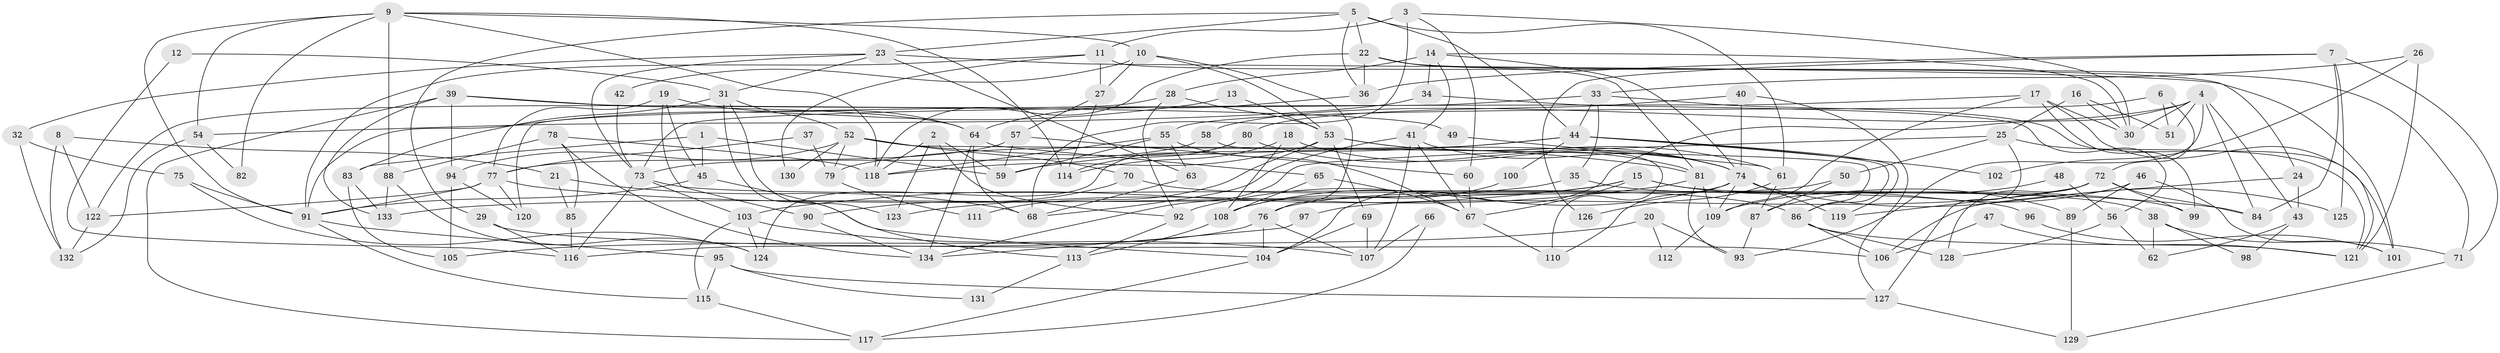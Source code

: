// Generated by graph-tools (version 1.1) at 2025/26/03/09/25 03:26:18]
// undirected, 134 vertices, 268 edges
graph export_dot {
graph [start="1"]
  node [color=gray90,style=filled];
  1;
  2;
  3;
  4;
  5;
  6;
  7;
  8;
  9;
  10;
  11;
  12;
  13;
  14;
  15;
  16;
  17;
  18;
  19;
  20;
  21;
  22;
  23;
  24;
  25;
  26;
  27;
  28;
  29;
  30;
  31;
  32;
  33;
  34;
  35;
  36;
  37;
  38;
  39;
  40;
  41;
  42;
  43;
  44;
  45;
  46;
  47;
  48;
  49;
  50;
  51;
  52;
  53;
  54;
  55;
  56;
  57;
  58;
  59;
  60;
  61;
  62;
  63;
  64;
  65;
  66;
  67;
  68;
  69;
  70;
  71;
  72;
  73;
  74;
  75;
  76;
  77;
  78;
  79;
  80;
  81;
  82;
  83;
  84;
  85;
  86;
  87;
  88;
  89;
  90;
  91;
  92;
  93;
  94;
  95;
  96;
  97;
  98;
  99;
  100;
  101;
  102;
  103;
  104;
  105;
  106;
  107;
  108;
  109;
  110;
  111;
  112;
  113;
  114;
  115;
  116;
  117;
  118;
  119;
  120;
  121;
  122;
  123;
  124;
  125;
  126;
  127;
  128;
  129;
  130;
  131;
  132;
  133;
  134;
  1 -- 45;
  1 -- 59;
  1 -- 83;
  2 -- 118;
  2 -- 92;
  2 -- 59;
  2 -- 123;
  3 -- 11;
  3 -- 30;
  3 -- 60;
  3 -- 68;
  4 -- 84;
  4 -- 104;
  4 -- 30;
  4 -- 43;
  4 -- 51;
  4 -- 58;
  4 -- 93;
  5 -- 23;
  5 -- 36;
  5 -- 22;
  5 -- 29;
  5 -- 44;
  5 -- 61;
  6 -- 55;
  6 -- 72;
  6 -- 51;
  7 -- 71;
  7 -- 36;
  7 -- 84;
  7 -- 125;
  7 -- 126;
  8 -- 21;
  8 -- 132;
  8 -- 122;
  9 -- 10;
  9 -- 91;
  9 -- 54;
  9 -- 82;
  9 -- 88;
  9 -- 114;
  9 -- 118;
  10 -- 76;
  10 -- 27;
  10 -- 42;
  10 -- 53;
  11 -- 91;
  11 -- 27;
  11 -- 24;
  11 -- 130;
  12 -- 31;
  12 -- 116;
  13 -- 91;
  13 -- 53;
  14 -- 41;
  14 -- 74;
  14 -- 28;
  14 -- 30;
  14 -- 34;
  15 -- 108;
  15 -- 67;
  15 -- 38;
  15 -- 89;
  15 -- 103;
  16 -- 30;
  16 -- 51;
  16 -- 25;
  17 -- 30;
  17 -- 109;
  17 -- 99;
  17 -- 120;
  17 -- 121;
  18 -- 114;
  18 -- 74;
  18 -- 108;
  19 -- 64;
  19 -- 77;
  19 -- 45;
  19 -- 90;
  20 -- 93;
  20 -- 105;
  20 -- 112;
  21 -- 68;
  21 -- 85;
  22 -- 118;
  22 -- 36;
  22 -- 71;
  22 -- 81;
  23 -- 73;
  23 -- 31;
  23 -- 32;
  23 -- 63;
  23 -- 101;
  24 -- 43;
  24 -- 106;
  25 -- 134;
  25 -- 50;
  25 -- 121;
  25 -- 127;
  26 -- 33;
  26 -- 121;
  26 -- 102;
  27 -- 57;
  27 -- 114;
  28 -- 53;
  28 -- 92;
  28 -- 122;
  29 -- 106;
  29 -- 116;
  31 -- 113;
  31 -- 123;
  31 -- 52;
  31 -- 83;
  32 -- 75;
  32 -- 132;
  33 -- 73;
  33 -- 44;
  33 -- 35;
  33 -- 101;
  34 -- 54;
  34 -- 56;
  35 -- 133;
  35 -- 99;
  36 -- 64;
  37 -- 79;
  37 -- 77;
  38 -- 71;
  38 -- 62;
  38 -- 98;
  39 -- 117;
  39 -- 94;
  39 -- 49;
  39 -- 64;
  39 -- 133;
  40 -- 80;
  40 -- 74;
  40 -- 127;
  41 -- 67;
  41 -- 68;
  41 -- 74;
  41 -- 107;
  42 -- 73;
  43 -- 62;
  43 -- 98;
  44 -- 86;
  44 -- 59;
  44 -- 79;
  44 -- 100;
  44 -- 102;
  44 -- 119;
  45 -- 91;
  45 -- 104;
  46 -- 101;
  46 -- 109;
  46 -- 89;
  47 -- 121;
  47 -- 106;
  48 -- 56;
  48 -- 87;
  49 -- 61;
  50 -- 76;
  50 -- 87;
  52 -- 70;
  52 -- 79;
  52 -- 81;
  52 -- 86;
  52 -- 94;
  52 -- 130;
  53 -- 61;
  53 -- 69;
  53 -- 74;
  53 -- 111;
  53 -- 118;
  54 -- 132;
  54 -- 82;
  55 -- 59;
  55 -- 118;
  55 -- 63;
  55 -- 67;
  56 -- 128;
  56 -- 62;
  57 -- 77;
  57 -- 59;
  57 -- 60;
  58 -- 110;
  58 -- 73;
  60 -- 67;
  61 -- 87;
  61 -- 126;
  63 -- 68;
  64 -- 68;
  64 -- 65;
  64 -- 134;
  65 -- 67;
  65 -- 108;
  66 -- 117;
  66 -- 107;
  67 -- 110;
  69 -- 107;
  69 -- 104;
  70 -- 90;
  70 -- 86;
  71 -- 129;
  72 -- 99;
  72 -- 119;
  72 -- 84;
  72 -- 97;
  72 -- 128;
  73 -- 116;
  73 -- 96;
  73 -- 103;
  74 -- 92;
  74 -- 109;
  74 -- 110;
  74 -- 119;
  74 -- 125;
  75 -- 91;
  75 -- 124;
  76 -- 104;
  76 -- 107;
  76 -- 116;
  77 -- 122;
  77 -- 84;
  77 -- 91;
  77 -- 120;
  78 -- 88;
  78 -- 118;
  78 -- 85;
  78 -- 134;
  79 -- 111;
  80 -- 81;
  80 -- 124;
  80 -- 114;
  81 -- 93;
  81 -- 109;
  81 -- 123;
  83 -- 105;
  83 -- 133;
  85 -- 116;
  86 -- 121;
  86 -- 106;
  86 -- 128;
  87 -- 93;
  88 -- 133;
  88 -- 124;
  89 -- 129;
  90 -- 134;
  91 -- 95;
  91 -- 115;
  92 -- 113;
  94 -- 120;
  94 -- 105;
  95 -- 115;
  95 -- 127;
  95 -- 131;
  96 -- 101;
  97 -- 134;
  100 -- 108;
  103 -- 107;
  103 -- 115;
  103 -- 124;
  104 -- 117;
  108 -- 113;
  109 -- 112;
  113 -- 131;
  115 -- 117;
  122 -- 132;
  127 -- 129;
}
